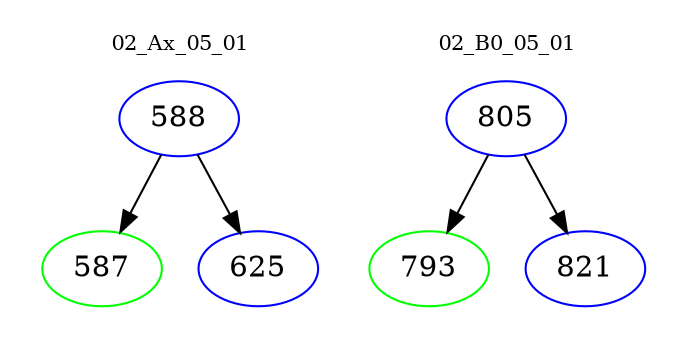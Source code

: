 digraph{
subgraph cluster_0 {
color = white
label = "02_Ax_05_01";
fontsize=10;
T0_588 [label="588", color="blue"]
T0_588 -> T0_587 [color="black"]
T0_587 [label="587", color="green"]
T0_588 -> T0_625 [color="black"]
T0_625 [label="625", color="blue"]
}
subgraph cluster_1 {
color = white
label = "02_B0_05_01";
fontsize=10;
T1_805 [label="805", color="blue"]
T1_805 -> T1_793 [color="black"]
T1_793 [label="793", color="green"]
T1_805 -> T1_821 [color="black"]
T1_821 [label="821", color="blue"]
}
}
